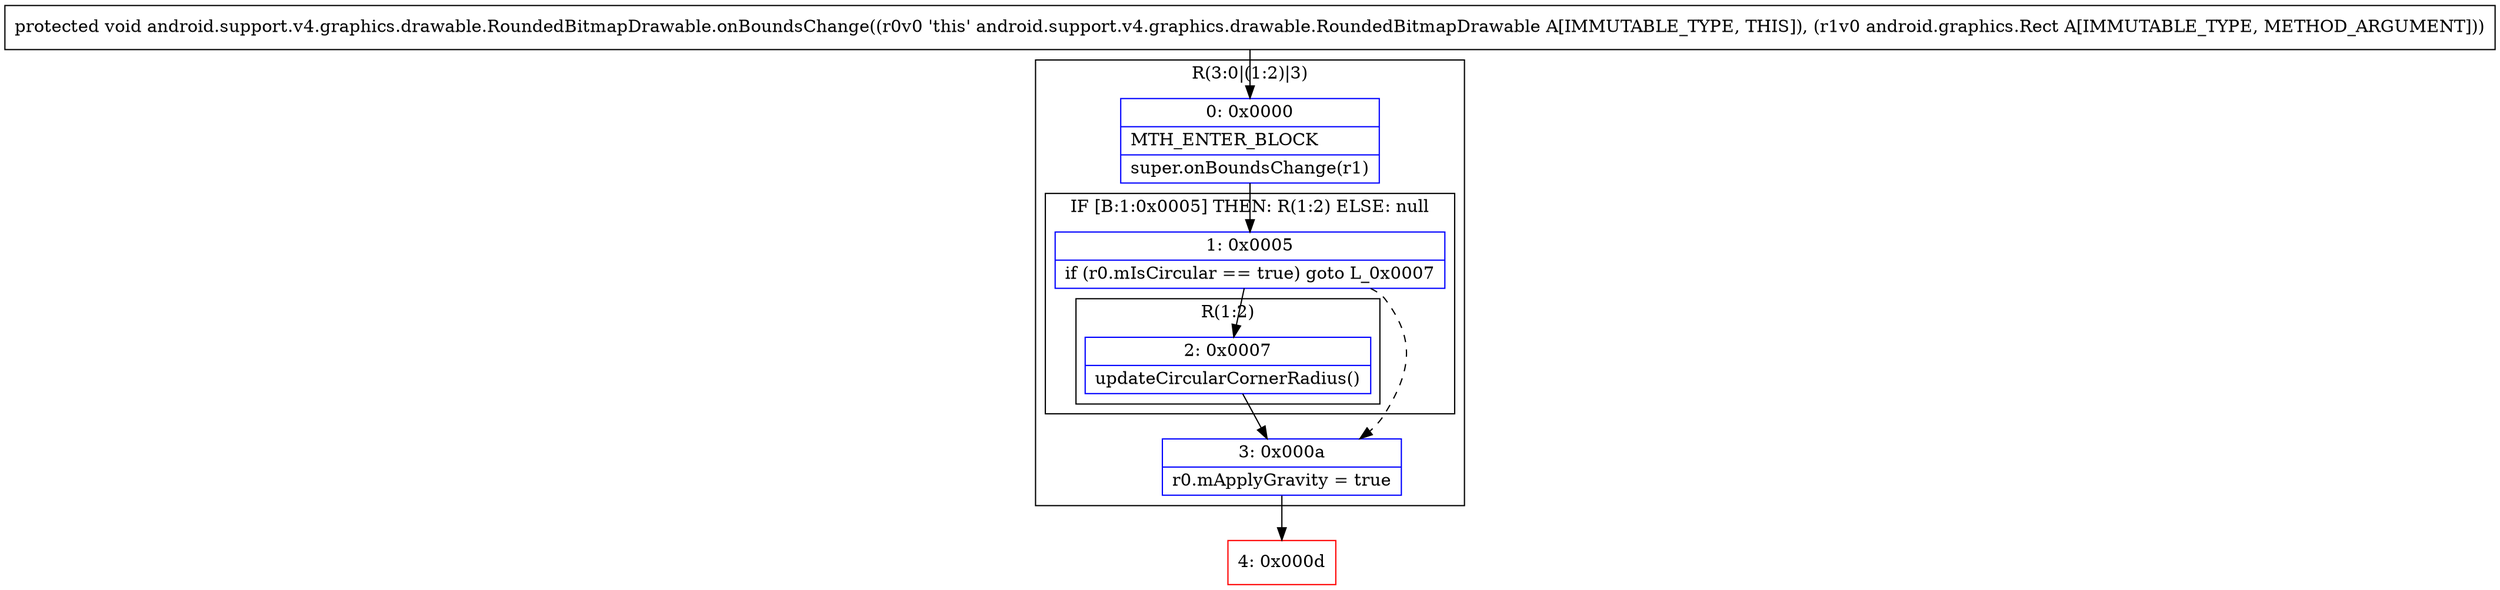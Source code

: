digraph "CFG forandroid.support.v4.graphics.drawable.RoundedBitmapDrawable.onBoundsChange(Landroid\/graphics\/Rect;)V" {
subgraph cluster_Region_1785273503 {
label = "R(3:0|(1:2)|3)";
node [shape=record,color=blue];
Node_0 [shape=record,label="{0\:\ 0x0000|MTH_ENTER_BLOCK\l|super.onBoundsChange(r1)\l}"];
subgraph cluster_IfRegion_1331516200 {
label = "IF [B:1:0x0005] THEN: R(1:2) ELSE: null";
node [shape=record,color=blue];
Node_1 [shape=record,label="{1\:\ 0x0005|if (r0.mIsCircular == true) goto L_0x0007\l}"];
subgraph cluster_Region_723905686 {
label = "R(1:2)";
node [shape=record,color=blue];
Node_2 [shape=record,label="{2\:\ 0x0007|updateCircularCornerRadius()\l}"];
}
}
Node_3 [shape=record,label="{3\:\ 0x000a|r0.mApplyGravity = true\l}"];
}
Node_4 [shape=record,color=red,label="{4\:\ 0x000d}"];
MethodNode[shape=record,label="{protected void android.support.v4.graphics.drawable.RoundedBitmapDrawable.onBoundsChange((r0v0 'this' android.support.v4.graphics.drawable.RoundedBitmapDrawable A[IMMUTABLE_TYPE, THIS]), (r1v0 android.graphics.Rect A[IMMUTABLE_TYPE, METHOD_ARGUMENT])) }"];
MethodNode -> Node_0;
Node_0 -> Node_1;
Node_1 -> Node_2;
Node_1 -> Node_3[style=dashed];
Node_2 -> Node_3;
Node_3 -> Node_4;
}

